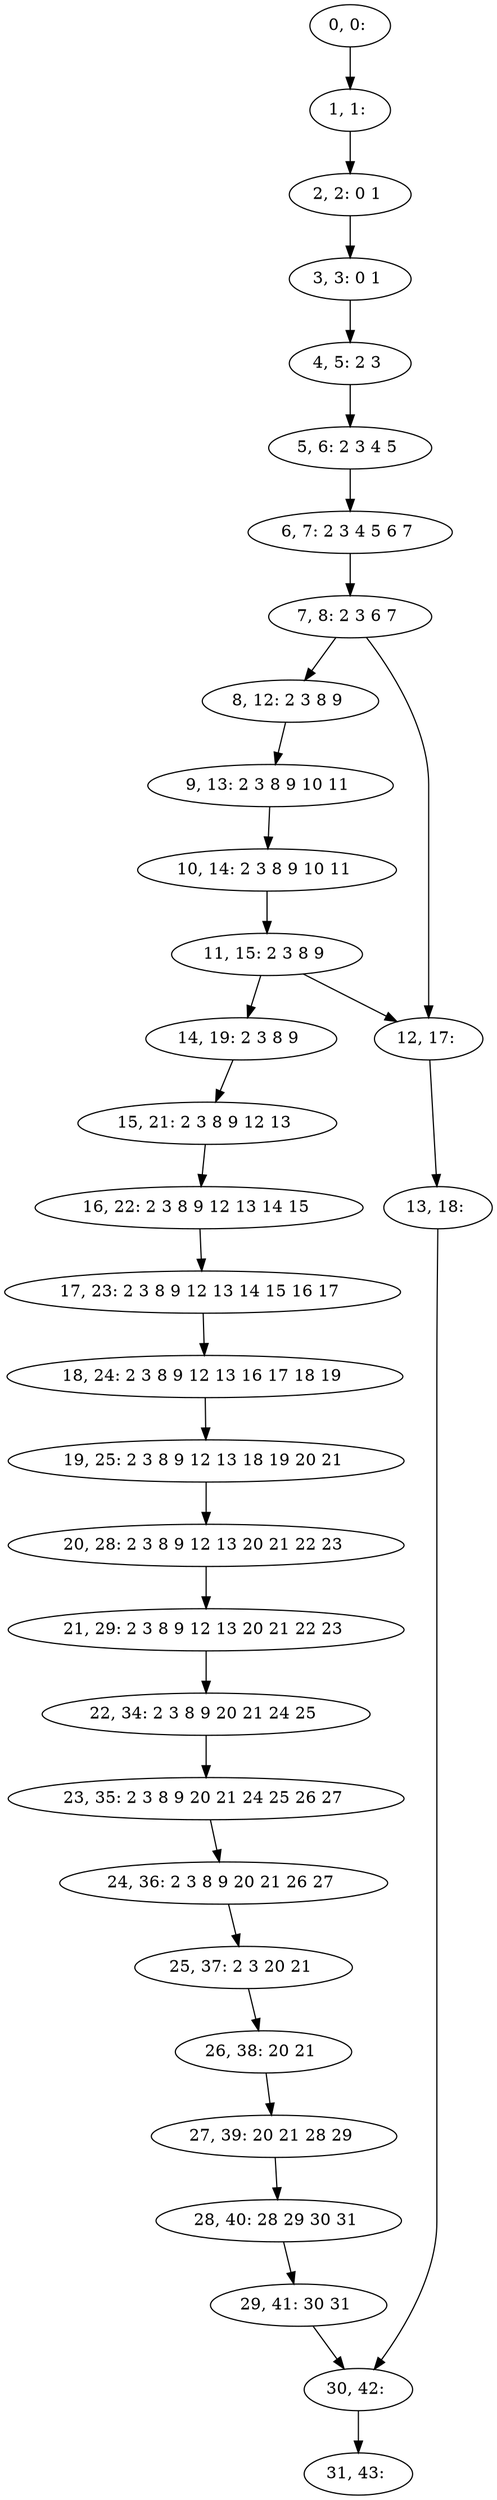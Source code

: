 digraph G {
0[label="0, 0: "];
1[label="1, 1: "];
2[label="2, 2: 0 1 "];
3[label="3, 3: 0 1 "];
4[label="4, 5: 2 3 "];
5[label="5, 6: 2 3 4 5 "];
6[label="6, 7: 2 3 4 5 6 7 "];
7[label="7, 8: 2 3 6 7 "];
8[label="8, 12: 2 3 8 9 "];
9[label="9, 13: 2 3 8 9 10 11 "];
10[label="10, 14: 2 3 8 9 10 11 "];
11[label="11, 15: 2 3 8 9 "];
12[label="12, 17: "];
13[label="13, 18: "];
14[label="14, 19: 2 3 8 9 "];
15[label="15, 21: 2 3 8 9 12 13 "];
16[label="16, 22: 2 3 8 9 12 13 14 15 "];
17[label="17, 23: 2 3 8 9 12 13 14 15 16 17 "];
18[label="18, 24: 2 3 8 9 12 13 16 17 18 19 "];
19[label="19, 25: 2 3 8 9 12 13 18 19 20 21 "];
20[label="20, 28: 2 3 8 9 12 13 20 21 22 23 "];
21[label="21, 29: 2 3 8 9 12 13 20 21 22 23 "];
22[label="22, 34: 2 3 8 9 20 21 24 25 "];
23[label="23, 35: 2 3 8 9 20 21 24 25 26 27 "];
24[label="24, 36: 2 3 8 9 20 21 26 27 "];
25[label="25, 37: 2 3 20 21 "];
26[label="26, 38: 20 21 "];
27[label="27, 39: 20 21 28 29 "];
28[label="28, 40: 28 29 30 31 "];
29[label="29, 41: 30 31 "];
30[label="30, 42: "];
31[label="31, 43: "];
0->1 ;
1->2 ;
2->3 ;
3->4 ;
4->5 ;
5->6 ;
6->7 ;
7->8 ;
7->12 ;
8->9 ;
9->10 ;
10->11 ;
11->12 ;
11->14 ;
12->13 ;
13->30 ;
14->15 ;
15->16 ;
16->17 ;
17->18 ;
18->19 ;
19->20 ;
20->21 ;
21->22 ;
22->23 ;
23->24 ;
24->25 ;
25->26 ;
26->27 ;
27->28 ;
28->29 ;
29->30 ;
30->31 ;
}
